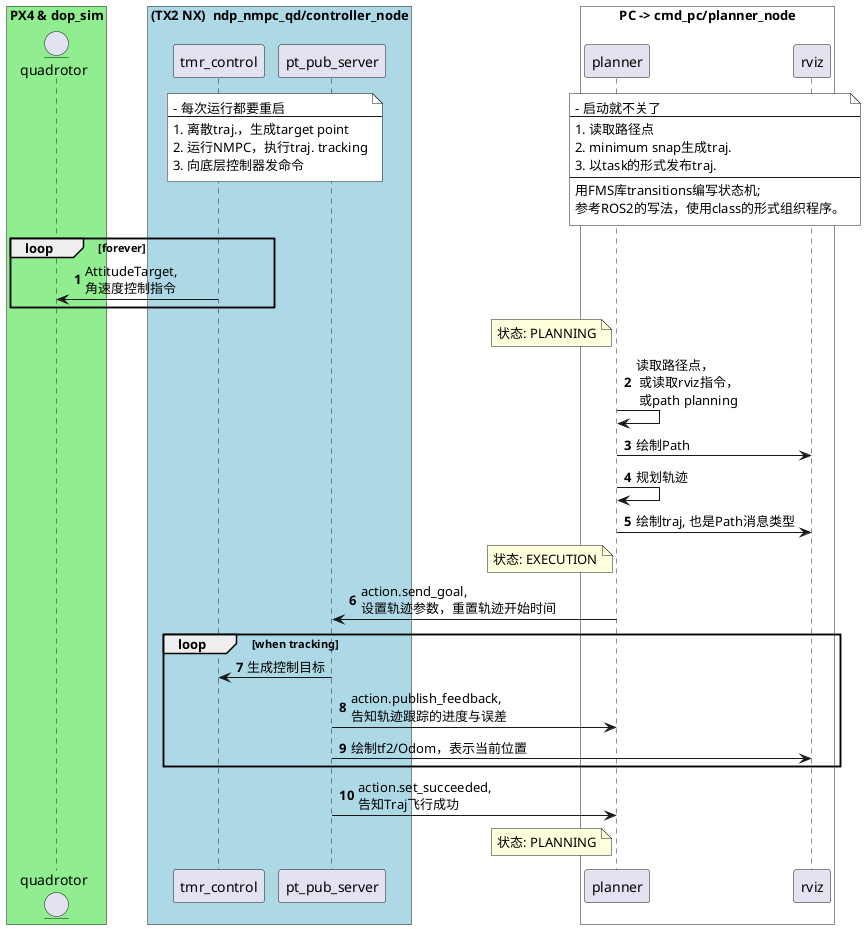 @startuml
'https://plantuml.com/sequence-diagram

autonumber

box "PX4 & dop_sim" #LightGreen
entity quadrotor
end box

box "(TX2 NX)  ndp_nmpc_qd/controller_node" #LightBLUE
participant tmr_control
participant pt_pub_server
end box

note over tmr_control, pt_pub_server #white
- 每次运行都要重启
---
1. 离散traj.，生成target point
2. 运行NMPC，执行traj. tracking
3. 向底层控制器发命令
end note

/note over planner, rviz #white
- 启动就不关了
---
1. 读取路径点
2. minimum snap生成traj.
3. 以task的形式发布traj.
---
用FMS库transitions编写状态机;
参考ROS2的写法，使用class的形式组织程序。
end note

loop forever
tmr_control -> quadrotor: AttitudeTarget, \n角速度控制指令
end

'note right of pt_publisher #aqua
'需要从ROS里拿一个parameter
'确定是选SE3还是NMPC
'end note

box "PC -> cmd_pc/planner_node" #White
participant planner
entity rviz
end box

note left planner
状态: PLANNING
end note
planner -> planner: 读取路径点，\n 或读取rviz指令，\n 或path planning
planner -> rviz: 绘制Path
'path_planner -> traj_generator: self_defined.srv.FollowPath

planner -> planner: 规划轨迹
planner -> rviz: 绘制traj, 也是Path消息类型

note left of planner
状态: EXECUTION
end note

planner -> pt_pub_server: action.send_goal, \n设置轨迹参数，重置轨迹开始时间

loop when tracking
    pt_pub_server -> tmr_control: 生成控制目标
    pt_pub_server -> planner: action.publish_feedback, \n告知轨迹跟踪的进度与误差
    pt_pub_server -> rviz: 绘制tf2/Odom，表示当前位置
end

pt_pub_server -> planner: action.set_succeeded, \n告知Traj飞行成功
'planner -> planner: self_defined.srv.FollowPath, \n告知Path是否飞行成功

note left of planner
状态: PLANNING
end note

' 状态： TAKEOFF, PLANNING, EXECUTION, LAND


@enduml
